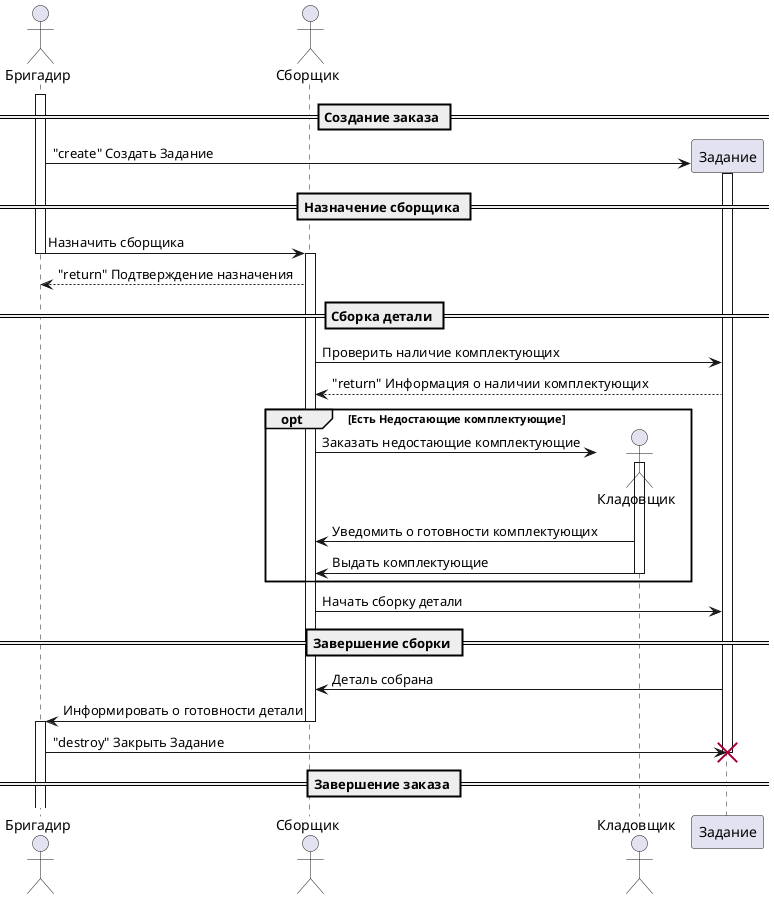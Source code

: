 @startuml
'!theme amiga
actor Бригадир
actor Сборщик
actor Кладовщик
participant Задание

== Создание заказа ==
activate Бригадир

create Задание
Бригадир -> Задание ++: "create" Создать Задание

== Назначение сборщика ==

Бригадир -> Сборщик --++: Назначить сборщика

Сборщик --> Бригадир: "return" Подтверждение назначения


== Сборка детали ==
Сборщик -> Задание : Проверить наличие комплектующих

Задание --> Сборщик: "return" Информация о наличии комплектующих

opt Есть Недостающие комплектующие

    create Кладовщик
    Сборщик -> Кладовщик ++ : Заказать недостающие комплектующие


    Кладовщик -> Сборщик : Уведомить о готовности комплектующих

    Кладовщик -> Сборщик --: Выдать комплектующие



end
    Сборщик -> Задание: Начать сборку детали
== Завершение сборки ==

    Задание -> Сборщик: Деталь собрана
	


Сборщик -> Бригадир --++: Информировать о готовности детали 

Бригадир -> Задание !!: "destroy" Закрыть Задание	
== Завершение заказа ==


@enduml


